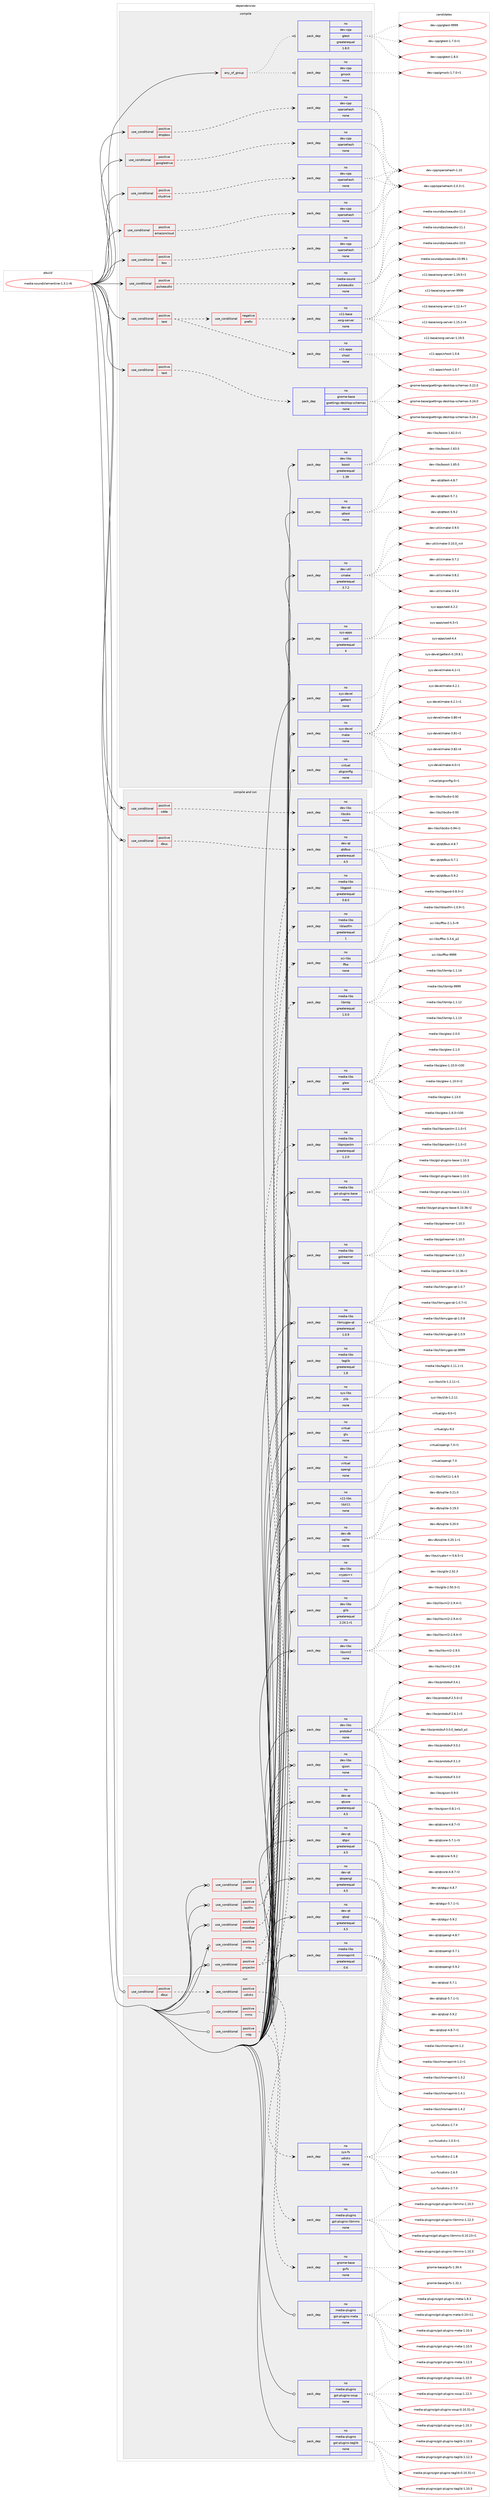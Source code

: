 digraph prolog {

# *************
# Graph options
# *************

newrank=true;
concentrate=true;
compound=true;
graph [rankdir=LR,fontname=Helvetica,fontsize=10,ranksep=1.5];#, ranksep=2.5, nodesep=0.2];
edge  [arrowhead=vee];
node  [fontname=Helvetica,fontsize=10];

# **********
# The ebuild
# **********

subgraph cluster_leftcol {
color=gray;
rank=same;
label=<<i>ebuild</i>>;
id [label="media-sound/clementine-1.3.1-r6", color=red, width=4, href="../media-sound/clementine-1.3.1-r6.svg"];
}

# ****************
# The dependencies
# ****************

subgraph cluster_midcol {
color=gray;
label=<<i>dependencies</i>>;
subgraph cluster_compile {
fillcolor="#eeeeee";
style=filled;
label=<<i>compile</i>>;
subgraph any5935 {
dependency379644 [label=<<TABLE BORDER="0" CELLBORDER="1" CELLSPACING="0" CELLPADDING="4"><TR><TD CELLPADDING="10">any_of_group</TD></TR></TABLE>>, shape=none, color=red];subgraph pack280492 {
dependency379645 [label=<<TABLE BORDER="0" CELLBORDER="1" CELLSPACING="0" CELLPADDING="4" WIDTH="220"><TR><TD ROWSPAN="6" CELLPADDING="30">pack_dep</TD></TR><TR><TD WIDTH="110">no</TD></TR><TR><TD>dev-cpp</TD></TR><TR><TD>gtest</TD></TR><TR><TD>greaterequal</TD></TR><TR><TD>1.8.0</TD></TR></TABLE>>, shape=none, color=blue];
}
dependency379644:e -> dependency379645:w [weight=20,style="dotted",arrowhead="oinv"];
subgraph pack280493 {
dependency379646 [label=<<TABLE BORDER="0" CELLBORDER="1" CELLSPACING="0" CELLPADDING="4" WIDTH="220"><TR><TD ROWSPAN="6" CELLPADDING="30">pack_dep</TD></TR><TR><TD WIDTH="110">no</TD></TR><TR><TD>dev-cpp</TD></TR><TR><TD>gmock</TD></TR><TR><TD>none</TD></TR><TR><TD></TD></TR></TABLE>>, shape=none, color=blue];
}
dependency379644:e -> dependency379646:w [weight=20,style="dotted",arrowhead="oinv"];
}
id:e -> dependency379644:w [weight=20,style="solid",arrowhead="vee"];
subgraph cond93056 {
dependency379647 [label=<<TABLE BORDER="0" CELLBORDER="1" CELLSPACING="0" CELLPADDING="4"><TR><TD ROWSPAN="3" CELLPADDING="10">use_conditional</TD></TR><TR><TD>positive</TD></TR><TR><TD>amazoncloud</TD></TR></TABLE>>, shape=none, color=red];
subgraph pack280494 {
dependency379648 [label=<<TABLE BORDER="0" CELLBORDER="1" CELLSPACING="0" CELLPADDING="4" WIDTH="220"><TR><TD ROWSPAN="6" CELLPADDING="30">pack_dep</TD></TR><TR><TD WIDTH="110">no</TD></TR><TR><TD>dev-cpp</TD></TR><TR><TD>sparsehash</TD></TR><TR><TD>none</TD></TR><TR><TD></TD></TR></TABLE>>, shape=none, color=blue];
}
dependency379647:e -> dependency379648:w [weight=20,style="dashed",arrowhead="vee"];
}
id:e -> dependency379647:w [weight=20,style="solid",arrowhead="vee"];
subgraph cond93057 {
dependency379649 [label=<<TABLE BORDER="0" CELLBORDER="1" CELLSPACING="0" CELLPADDING="4"><TR><TD ROWSPAN="3" CELLPADDING="10">use_conditional</TD></TR><TR><TD>positive</TD></TR><TR><TD>box</TD></TR></TABLE>>, shape=none, color=red];
subgraph pack280495 {
dependency379650 [label=<<TABLE BORDER="0" CELLBORDER="1" CELLSPACING="0" CELLPADDING="4" WIDTH="220"><TR><TD ROWSPAN="6" CELLPADDING="30">pack_dep</TD></TR><TR><TD WIDTH="110">no</TD></TR><TR><TD>dev-cpp</TD></TR><TR><TD>sparsehash</TD></TR><TR><TD>none</TD></TR><TR><TD></TD></TR></TABLE>>, shape=none, color=blue];
}
dependency379649:e -> dependency379650:w [weight=20,style="dashed",arrowhead="vee"];
}
id:e -> dependency379649:w [weight=20,style="solid",arrowhead="vee"];
subgraph cond93058 {
dependency379651 [label=<<TABLE BORDER="0" CELLBORDER="1" CELLSPACING="0" CELLPADDING="4"><TR><TD ROWSPAN="3" CELLPADDING="10">use_conditional</TD></TR><TR><TD>positive</TD></TR><TR><TD>dropbox</TD></TR></TABLE>>, shape=none, color=red];
subgraph pack280496 {
dependency379652 [label=<<TABLE BORDER="0" CELLBORDER="1" CELLSPACING="0" CELLPADDING="4" WIDTH="220"><TR><TD ROWSPAN="6" CELLPADDING="30">pack_dep</TD></TR><TR><TD WIDTH="110">no</TD></TR><TR><TD>dev-cpp</TD></TR><TR><TD>sparsehash</TD></TR><TR><TD>none</TD></TR><TR><TD></TD></TR></TABLE>>, shape=none, color=blue];
}
dependency379651:e -> dependency379652:w [weight=20,style="dashed",arrowhead="vee"];
}
id:e -> dependency379651:w [weight=20,style="solid",arrowhead="vee"];
subgraph cond93059 {
dependency379653 [label=<<TABLE BORDER="0" CELLBORDER="1" CELLSPACING="0" CELLPADDING="4"><TR><TD ROWSPAN="3" CELLPADDING="10">use_conditional</TD></TR><TR><TD>positive</TD></TR><TR><TD>googledrive</TD></TR></TABLE>>, shape=none, color=red];
subgraph pack280497 {
dependency379654 [label=<<TABLE BORDER="0" CELLBORDER="1" CELLSPACING="0" CELLPADDING="4" WIDTH="220"><TR><TD ROWSPAN="6" CELLPADDING="30">pack_dep</TD></TR><TR><TD WIDTH="110">no</TD></TR><TR><TD>dev-cpp</TD></TR><TR><TD>sparsehash</TD></TR><TR><TD>none</TD></TR><TR><TD></TD></TR></TABLE>>, shape=none, color=blue];
}
dependency379653:e -> dependency379654:w [weight=20,style="dashed",arrowhead="vee"];
}
id:e -> dependency379653:w [weight=20,style="solid",arrowhead="vee"];
subgraph cond93060 {
dependency379655 [label=<<TABLE BORDER="0" CELLBORDER="1" CELLSPACING="0" CELLPADDING="4"><TR><TD ROWSPAN="3" CELLPADDING="10">use_conditional</TD></TR><TR><TD>positive</TD></TR><TR><TD>pulseaudio</TD></TR></TABLE>>, shape=none, color=red];
subgraph pack280498 {
dependency379656 [label=<<TABLE BORDER="0" CELLBORDER="1" CELLSPACING="0" CELLPADDING="4" WIDTH="220"><TR><TD ROWSPAN="6" CELLPADDING="30">pack_dep</TD></TR><TR><TD WIDTH="110">no</TD></TR><TR><TD>media-sound</TD></TR><TR><TD>pulseaudio</TD></TR><TR><TD>none</TD></TR><TR><TD></TD></TR></TABLE>>, shape=none, color=blue];
}
dependency379655:e -> dependency379656:w [weight=20,style="dashed",arrowhead="vee"];
}
id:e -> dependency379655:w [weight=20,style="solid",arrowhead="vee"];
subgraph cond93061 {
dependency379657 [label=<<TABLE BORDER="0" CELLBORDER="1" CELLSPACING="0" CELLPADDING="4"><TR><TD ROWSPAN="3" CELLPADDING="10">use_conditional</TD></TR><TR><TD>positive</TD></TR><TR><TD>skydrive</TD></TR></TABLE>>, shape=none, color=red];
subgraph pack280499 {
dependency379658 [label=<<TABLE BORDER="0" CELLBORDER="1" CELLSPACING="0" CELLPADDING="4" WIDTH="220"><TR><TD ROWSPAN="6" CELLPADDING="30">pack_dep</TD></TR><TR><TD WIDTH="110">no</TD></TR><TR><TD>dev-cpp</TD></TR><TR><TD>sparsehash</TD></TR><TR><TD>none</TD></TR><TR><TD></TD></TR></TABLE>>, shape=none, color=blue];
}
dependency379657:e -> dependency379658:w [weight=20,style="dashed",arrowhead="vee"];
}
id:e -> dependency379657:w [weight=20,style="solid",arrowhead="vee"];
subgraph cond93062 {
dependency379659 [label=<<TABLE BORDER="0" CELLBORDER="1" CELLSPACING="0" CELLPADDING="4"><TR><TD ROWSPAN="3" CELLPADDING="10">use_conditional</TD></TR><TR><TD>positive</TD></TR><TR><TD>test</TD></TR></TABLE>>, shape=none, color=red];
subgraph cond93063 {
dependency379660 [label=<<TABLE BORDER="0" CELLBORDER="1" CELLSPACING="0" CELLPADDING="4"><TR><TD ROWSPAN="3" CELLPADDING="10">use_conditional</TD></TR><TR><TD>negative</TD></TR><TR><TD>prefix</TD></TR></TABLE>>, shape=none, color=red];
subgraph pack280500 {
dependency379661 [label=<<TABLE BORDER="0" CELLBORDER="1" CELLSPACING="0" CELLPADDING="4" WIDTH="220"><TR><TD ROWSPAN="6" CELLPADDING="30">pack_dep</TD></TR><TR><TD WIDTH="110">no</TD></TR><TR><TD>x11-base</TD></TR><TR><TD>xorg-server</TD></TR><TR><TD>none</TD></TR><TR><TD></TD></TR></TABLE>>, shape=none, color=blue];
}
dependency379660:e -> dependency379661:w [weight=20,style="dashed",arrowhead="vee"];
}
dependency379659:e -> dependency379660:w [weight=20,style="dashed",arrowhead="vee"];
subgraph pack280501 {
dependency379662 [label=<<TABLE BORDER="0" CELLBORDER="1" CELLSPACING="0" CELLPADDING="4" WIDTH="220"><TR><TD ROWSPAN="6" CELLPADDING="30">pack_dep</TD></TR><TR><TD WIDTH="110">no</TD></TR><TR><TD>x11-apps</TD></TR><TR><TD>xhost</TD></TR><TR><TD>none</TD></TR><TR><TD></TD></TR></TABLE>>, shape=none, color=blue];
}
dependency379659:e -> dependency379662:w [weight=20,style="dashed",arrowhead="vee"];
}
id:e -> dependency379659:w [weight=20,style="solid",arrowhead="vee"];
subgraph cond93064 {
dependency379663 [label=<<TABLE BORDER="0" CELLBORDER="1" CELLSPACING="0" CELLPADDING="4"><TR><TD ROWSPAN="3" CELLPADDING="10">use_conditional</TD></TR><TR><TD>positive</TD></TR><TR><TD>test</TD></TR></TABLE>>, shape=none, color=red];
subgraph pack280502 {
dependency379664 [label=<<TABLE BORDER="0" CELLBORDER="1" CELLSPACING="0" CELLPADDING="4" WIDTH="220"><TR><TD ROWSPAN="6" CELLPADDING="30">pack_dep</TD></TR><TR><TD WIDTH="110">no</TD></TR><TR><TD>gnome-base</TD></TR><TR><TD>gsettings-desktop-schemas</TD></TR><TR><TD>none</TD></TR><TR><TD></TD></TR></TABLE>>, shape=none, color=blue];
}
dependency379663:e -> dependency379664:w [weight=20,style="dashed",arrowhead="vee"];
}
id:e -> dependency379663:w [weight=20,style="solid",arrowhead="vee"];
subgraph pack280503 {
dependency379665 [label=<<TABLE BORDER="0" CELLBORDER="1" CELLSPACING="0" CELLPADDING="4" WIDTH="220"><TR><TD ROWSPAN="6" CELLPADDING="30">pack_dep</TD></TR><TR><TD WIDTH="110">no</TD></TR><TR><TD>dev-libs</TD></TR><TR><TD>boost</TD></TR><TR><TD>greaterequal</TD></TR><TR><TD>1.39</TD></TR></TABLE>>, shape=none, color=blue];
}
id:e -> dependency379665:w [weight=20,style="solid",arrowhead="vee"];
subgraph pack280504 {
dependency379666 [label=<<TABLE BORDER="0" CELLBORDER="1" CELLSPACING="0" CELLPADDING="4" WIDTH="220"><TR><TD ROWSPAN="6" CELLPADDING="30">pack_dep</TD></TR><TR><TD WIDTH="110">no</TD></TR><TR><TD>dev-qt</TD></TR><TR><TD>qttest</TD></TR><TR><TD>none</TD></TR><TR><TD></TD></TR></TABLE>>, shape=none, color=blue];
}
id:e -> dependency379666:w [weight=20,style="solid",arrowhead="vee"];
subgraph pack280505 {
dependency379667 [label=<<TABLE BORDER="0" CELLBORDER="1" CELLSPACING="0" CELLPADDING="4" WIDTH="220"><TR><TD ROWSPAN="6" CELLPADDING="30">pack_dep</TD></TR><TR><TD WIDTH="110">no</TD></TR><TR><TD>dev-util</TD></TR><TR><TD>cmake</TD></TR><TR><TD>greaterequal</TD></TR><TR><TD>3.7.2</TD></TR></TABLE>>, shape=none, color=blue];
}
id:e -> dependency379667:w [weight=20,style="solid",arrowhead="vee"];
subgraph pack280506 {
dependency379668 [label=<<TABLE BORDER="0" CELLBORDER="1" CELLSPACING="0" CELLPADDING="4" WIDTH="220"><TR><TD ROWSPAN="6" CELLPADDING="30">pack_dep</TD></TR><TR><TD WIDTH="110">no</TD></TR><TR><TD>sys-apps</TD></TR><TR><TD>sed</TD></TR><TR><TD>greaterequal</TD></TR><TR><TD>4</TD></TR></TABLE>>, shape=none, color=blue];
}
id:e -> dependency379668:w [weight=20,style="solid",arrowhead="vee"];
subgraph pack280507 {
dependency379669 [label=<<TABLE BORDER="0" CELLBORDER="1" CELLSPACING="0" CELLPADDING="4" WIDTH="220"><TR><TD ROWSPAN="6" CELLPADDING="30">pack_dep</TD></TR><TR><TD WIDTH="110">no</TD></TR><TR><TD>sys-devel</TD></TR><TR><TD>gettext</TD></TR><TR><TD>none</TD></TR><TR><TD></TD></TR></TABLE>>, shape=none, color=blue];
}
id:e -> dependency379669:w [weight=20,style="solid",arrowhead="vee"];
subgraph pack280508 {
dependency379670 [label=<<TABLE BORDER="0" CELLBORDER="1" CELLSPACING="0" CELLPADDING="4" WIDTH="220"><TR><TD ROWSPAN="6" CELLPADDING="30">pack_dep</TD></TR><TR><TD WIDTH="110">no</TD></TR><TR><TD>sys-devel</TD></TR><TR><TD>make</TD></TR><TR><TD>none</TD></TR><TR><TD></TD></TR></TABLE>>, shape=none, color=blue];
}
id:e -> dependency379670:w [weight=20,style="solid",arrowhead="vee"];
subgraph pack280509 {
dependency379671 [label=<<TABLE BORDER="0" CELLBORDER="1" CELLSPACING="0" CELLPADDING="4" WIDTH="220"><TR><TD ROWSPAN="6" CELLPADDING="30">pack_dep</TD></TR><TR><TD WIDTH="110">no</TD></TR><TR><TD>virtual</TD></TR><TR><TD>pkgconfig</TD></TR><TR><TD>none</TD></TR><TR><TD></TD></TR></TABLE>>, shape=none, color=blue];
}
id:e -> dependency379671:w [weight=20,style="solid",arrowhead="vee"];
}
subgraph cluster_compileandrun {
fillcolor="#eeeeee";
style=filled;
label=<<i>compile and run</i>>;
subgraph cond93065 {
dependency379672 [label=<<TABLE BORDER="0" CELLBORDER="1" CELLSPACING="0" CELLPADDING="4"><TR><TD ROWSPAN="3" CELLPADDING="10">use_conditional</TD></TR><TR><TD>positive</TD></TR><TR><TD>cdda</TD></TR></TABLE>>, shape=none, color=red];
subgraph pack280510 {
dependency379673 [label=<<TABLE BORDER="0" CELLBORDER="1" CELLSPACING="0" CELLPADDING="4" WIDTH="220"><TR><TD ROWSPAN="6" CELLPADDING="30">pack_dep</TD></TR><TR><TD WIDTH="110">no</TD></TR><TR><TD>dev-libs</TD></TR><TR><TD>libcdio</TD></TR><TR><TD>none</TD></TR><TR><TD></TD></TR></TABLE>>, shape=none, color=blue];
}
dependency379672:e -> dependency379673:w [weight=20,style="dashed",arrowhead="vee"];
}
id:e -> dependency379672:w [weight=20,style="solid",arrowhead="odotvee"];
subgraph cond93066 {
dependency379674 [label=<<TABLE BORDER="0" CELLBORDER="1" CELLSPACING="0" CELLPADDING="4"><TR><TD ROWSPAN="3" CELLPADDING="10">use_conditional</TD></TR><TR><TD>positive</TD></TR><TR><TD>dbus</TD></TR></TABLE>>, shape=none, color=red];
subgraph pack280511 {
dependency379675 [label=<<TABLE BORDER="0" CELLBORDER="1" CELLSPACING="0" CELLPADDING="4" WIDTH="220"><TR><TD ROWSPAN="6" CELLPADDING="30">pack_dep</TD></TR><TR><TD WIDTH="110">no</TD></TR><TR><TD>dev-qt</TD></TR><TR><TD>qtdbus</TD></TR><TR><TD>greaterequal</TD></TR><TR><TD>4.5</TD></TR></TABLE>>, shape=none, color=blue];
}
dependency379674:e -> dependency379675:w [weight=20,style="dashed",arrowhead="vee"];
}
id:e -> dependency379674:w [weight=20,style="solid",arrowhead="odotvee"];
subgraph cond93067 {
dependency379676 [label=<<TABLE BORDER="0" CELLBORDER="1" CELLSPACING="0" CELLPADDING="4"><TR><TD ROWSPAN="3" CELLPADDING="10">use_conditional</TD></TR><TR><TD>positive</TD></TR><TR><TD>ipod</TD></TR></TABLE>>, shape=none, color=red];
subgraph pack280512 {
dependency379677 [label=<<TABLE BORDER="0" CELLBORDER="1" CELLSPACING="0" CELLPADDING="4" WIDTH="220"><TR><TD ROWSPAN="6" CELLPADDING="30">pack_dep</TD></TR><TR><TD WIDTH="110">no</TD></TR><TR><TD>media-libs</TD></TR><TR><TD>libgpod</TD></TR><TR><TD>greaterequal</TD></TR><TR><TD>0.8.0</TD></TR></TABLE>>, shape=none, color=blue];
}
dependency379676:e -> dependency379677:w [weight=20,style="dashed",arrowhead="vee"];
}
id:e -> dependency379676:w [weight=20,style="solid",arrowhead="odotvee"];
subgraph cond93068 {
dependency379678 [label=<<TABLE BORDER="0" CELLBORDER="1" CELLSPACING="0" CELLPADDING="4"><TR><TD ROWSPAN="3" CELLPADDING="10">use_conditional</TD></TR><TR><TD>positive</TD></TR><TR><TD>lastfm</TD></TR></TABLE>>, shape=none, color=red];
subgraph pack280513 {
dependency379679 [label=<<TABLE BORDER="0" CELLBORDER="1" CELLSPACING="0" CELLPADDING="4" WIDTH="220"><TR><TD ROWSPAN="6" CELLPADDING="30">pack_dep</TD></TR><TR><TD WIDTH="110">no</TD></TR><TR><TD>media-libs</TD></TR><TR><TD>liblastfm</TD></TR><TR><TD>greaterequal</TD></TR><TR><TD>1</TD></TR></TABLE>>, shape=none, color=blue];
}
dependency379678:e -> dependency379679:w [weight=20,style="dashed",arrowhead="vee"];
}
id:e -> dependency379678:w [weight=20,style="solid",arrowhead="odotvee"];
subgraph cond93069 {
dependency379680 [label=<<TABLE BORDER="0" CELLBORDER="1" CELLSPACING="0" CELLPADDING="4"><TR><TD ROWSPAN="3" CELLPADDING="10">use_conditional</TD></TR><TR><TD>positive</TD></TR><TR><TD>moodbar</TD></TR></TABLE>>, shape=none, color=red];
subgraph pack280514 {
dependency379681 [label=<<TABLE BORDER="0" CELLBORDER="1" CELLSPACING="0" CELLPADDING="4" WIDTH="220"><TR><TD ROWSPAN="6" CELLPADDING="30">pack_dep</TD></TR><TR><TD WIDTH="110">no</TD></TR><TR><TD>sci-libs</TD></TR><TR><TD>fftw</TD></TR><TR><TD>none</TD></TR><TR><TD></TD></TR></TABLE>>, shape=none, color=blue];
}
dependency379680:e -> dependency379681:w [weight=20,style="dashed",arrowhead="vee"];
}
id:e -> dependency379680:w [weight=20,style="solid",arrowhead="odotvee"];
subgraph cond93070 {
dependency379682 [label=<<TABLE BORDER="0" CELLBORDER="1" CELLSPACING="0" CELLPADDING="4"><TR><TD ROWSPAN="3" CELLPADDING="10">use_conditional</TD></TR><TR><TD>positive</TD></TR><TR><TD>mtp</TD></TR></TABLE>>, shape=none, color=red];
subgraph pack280515 {
dependency379683 [label=<<TABLE BORDER="0" CELLBORDER="1" CELLSPACING="0" CELLPADDING="4" WIDTH="220"><TR><TD ROWSPAN="6" CELLPADDING="30">pack_dep</TD></TR><TR><TD WIDTH="110">no</TD></TR><TR><TD>media-libs</TD></TR><TR><TD>libmtp</TD></TR><TR><TD>greaterequal</TD></TR><TR><TD>1.0.0</TD></TR></TABLE>>, shape=none, color=blue];
}
dependency379682:e -> dependency379683:w [weight=20,style="dashed",arrowhead="vee"];
}
id:e -> dependency379682:w [weight=20,style="solid",arrowhead="odotvee"];
subgraph cond93071 {
dependency379684 [label=<<TABLE BORDER="0" CELLBORDER="1" CELLSPACING="0" CELLPADDING="4"><TR><TD ROWSPAN="3" CELLPADDING="10">use_conditional</TD></TR><TR><TD>positive</TD></TR><TR><TD>projectm</TD></TR></TABLE>>, shape=none, color=red];
subgraph pack280516 {
dependency379685 [label=<<TABLE BORDER="0" CELLBORDER="1" CELLSPACING="0" CELLPADDING="4" WIDTH="220"><TR><TD ROWSPAN="6" CELLPADDING="30">pack_dep</TD></TR><TR><TD WIDTH="110">no</TD></TR><TR><TD>media-libs</TD></TR><TR><TD>glew</TD></TR><TR><TD>none</TD></TR><TR><TD></TD></TR></TABLE>>, shape=none, color=blue];
}
dependency379684:e -> dependency379685:w [weight=20,style="dashed",arrowhead="vee"];
subgraph pack280517 {
dependency379686 [label=<<TABLE BORDER="0" CELLBORDER="1" CELLSPACING="0" CELLPADDING="4" WIDTH="220"><TR><TD ROWSPAN="6" CELLPADDING="30">pack_dep</TD></TR><TR><TD WIDTH="110">no</TD></TR><TR><TD>media-libs</TD></TR><TR><TD>libprojectm</TD></TR><TR><TD>greaterequal</TD></TR><TR><TD>1.2.0</TD></TR></TABLE>>, shape=none, color=blue];
}
dependency379684:e -> dependency379686:w [weight=20,style="dashed",arrowhead="vee"];
}
id:e -> dependency379684:w [weight=20,style="solid",arrowhead="odotvee"];
subgraph pack280518 {
dependency379687 [label=<<TABLE BORDER="0" CELLBORDER="1" CELLSPACING="0" CELLPADDING="4" WIDTH="220"><TR><TD ROWSPAN="6" CELLPADDING="30">pack_dep</TD></TR><TR><TD WIDTH="110">no</TD></TR><TR><TD>dev-db</TD></TR><TR><TD>sqlite</TD></TR><TR><TD>none</TD></TR><TR><TD></TD></TR></TABLE>>, shape=none, color=blue];
}
id:e -> dependency379687:w [weight=20,style="solid",arrowhead="odotvee"];
subgraph pack280519 {
dependency379688 [label=<<TABLE BORDER="0" CELLBORDER="1" CELLSPACING="0" CELLPADDING="4" WIDTH="220"><TR><TD ROWSPAN="6" CELLPADDING="30">pack_dep</TD></TR><TR><TD WIDTH="110">no</TD></TR><TR><TD>dev-libs</TD></TR><TR><TD>crypto++</TD></TR><TR><TD>none</TD></TR><TR><TD></TD></TR></TABLE>>, shape=none, color=blue];
}
id:e -> dependency379688:w [weight=20,style="solid",arrowhead="odotvee"];
subgraph pack280520 {
dependency379689 [label=<<TABLE BORDER="0" CELLBORDER="1" CELLSPACING="0" CELLPADDING="4" WIDTH="220"><TR><TD ROWSPAN="6" CELLPADDING="30">pack_dep</TD></TR><TR><TD WIDTH="110">no</TD></TR><TR><TD>dev-libs</TD></TR><TR><TD>glib</TD></TR><TR><TD>greaterequal</TD></TR><TR><TD>2.24.1-r1</TD></TR></TABLE>>, shape=none, color=blue];
}
id:e -> dependency379689:w [weight=20,style="solid",arrowhead="odotvee"];
subgraph pack280521 {
dependency379690 [label=<<TABLE BORDER="0" CELLBORDER="1" CELLSPACING="0" CELLPADDING="4" WIDTH="220"><TR><TD ROWSPAN="6" CELLPADDING="30">pack_dep</TD></TR><TR><TD WIDTH="110">no</TD></TR><TR><TD>dev-libs</TD></TR><TR><TD>libxml2</TD></TR><TR><TD>none</TD></TR><TR><TD></TD></TR></TABLE>>, shape=none, color=blue];
}
id:e -> dependency379690:w [weight=20,style="solid",arrowhead="odotvee"];
subgraph pack280522 {
dependency379691 [label=<<TABLE BORDER="0" CELLBORDER="1" CELLSPACING="0" CELLPADDING="4" WIDTH="220"><TR><TD ROWSPAN="6" CELLPADDING="30">pack_dep</TD></TR><TR><TD WIDTH="110">no</TD></TR><TR><TD>dev-libs</TD></TR><TR><TD>protobuf</TD></TR><TR><TD>none</TD></TR><TR><TD></TD></TR></TABLE>>, shape=none, color=blue];
}
id:e -> dependency379691:w [weight=20,style="solid",arrowhead="odotvee"];
subgraph pack280523 {
dependency379692 [label=<<TABLE BORDER="0" CELLBORDER="1" CELLSPACING="0" CELLPADDING="4" WIDTH="220"><TR><TD ROWSPAN="6" CELLPADDING="30">pack_dep</TD></TR><TR><TD WIDTH="110">no</TD></TR><TR><TD>dev-libs</TD></TR><TR><TD>qjson</TD></TR><TR><TD>none</TD></TR><TR><TD></TD></TR></TABLE>>, shape=none, color=blue];
}
id:e -> dependency379692:w [weight=20,style="solid",arrowhead="odotvee"];
subgraph pack280524 {
dependency379693 [label=<<TABLE BORDER="0" CELLBORDER="1" CELLSPACING="0" CELLPADDING="4" WIDTH="220"><TR><TD ROWSPAN="6" CELLPADDING="30">pack_dep</TD></TR><TR><TD WIDTH="110">no</TD></TR><TR><TD>dev-qt</TD></TR><TR><TD>qtcore</TD></TR><TR><TD>greaterequal</TD></TR><TR><TD>4.5</TD></TR></TABLE>>, shape=none, color=blue];
}
id:e -> dependency379693:w [weight=20,style="solid",arrowhead="odotvee"];
subgraph pack280525 {
dependency379694 [label=<<TABLE BORDER="0" CELLBORDER="1" CELLSPACING="0" CELLPADDING="4" WIDTH="220"><TR><TD ROWSPAN="6" CELLPADDING="30">pack_dep</TD></TR><TR><TD WIDTH="110">no</TD></TR><TR><TD>dev-qt</TD></TR><TR><TD>qtgui</TD></TR><TR><TD>greaterequal</TD></TR><TR><TD>4.5</TD></TR></TABLE>>, shape=none, color=blue];
}
id:e -> dependency379694:w [weight=20,style="solid",arrowhead="odotvee"];
subgraph pack280526 {
dependency379695 [label=<<TABLE BORDER="0" CELLBORDER="1" CELLSPACING="0" CELLPADDING="4" WIDTH="220"><TR><TD ROWSPAN="6" CELLPADDING="30">pack_dep</TD></TR><TR><TD WIDTH="110">no</TD></TR><TR><TD>dev-qt</TD></TR><TR><TD>qtopengl</TD></TR><TR><TD>greaterequal</TD></TR><TR><TD>4.5</TD></TR></TABLE>>, shape=none, color=blue];
}
id:e -> dependency379695:w [weight=20,style="solid",arrowhead="odotvee"];
subgraph pack280527 {
dependency379696 [label=<<TABLE BORDER="0" CELLBORDER="1" CELLSPACING="0" CELLPADDING="4" WIDTH="220"><TR><TD ROWSPAN="6" CELLPADDING="30">pack_dep</TD></TR><TR><TD WIDTH="110">no</TD></TR><TR><TD>dev-qt</TD></TR><TR><TD>qtsql</TD></TR><TR><TD>greaterequal</TD></TR><TR><TD>4.5</TD></TR></TABLE>>, shape=none, color=blue];
}
id:e -> dependency379696:w [weight=20,style="solid",arrowhead="odotvee"];
subgraph pack280528 {
dependency379697 [label=<<TABLE BORDER="0" CELLBORDER="1" CELLSPACING="0" CELLPADDING="4" WIDTH="220"><TR><TD ROWSPAN="6" CELLPADDING="30">pack_dep</TD></TR><TR><TD WIDTH="110">no</TD></TR><TR><TD>media-libs</TD></TR><TR><TD>chromaprint</TD></TR><TR><TD>greaterequal</TD></TR><TR><TD>0.6</TD></TR></TABLE>>, shape=none, color=blue];
}
id:e -> dependency379697:w [weight=20,style="solid",arrowhead="odotvee"];
subgraph pack280529 {
dependency379698 [label=<<TABLE BORDER="0" CELLBORDER="1" CELLSPACING="0" CELLPADDING="4" WIDTH="220"><TR><TD ROWSPAN="6" CELLPADDING="30">pack_dep</TD></TR><TR><TD WIDTH="110">no</TD></TR><TR><TD>media-libs</TD></TR><TR><TD>gst-plugins-base</TD></TR><TR><TD>none</TD></TR><TR><TD></TD></TR></TABLE>>, shape=none, color=blue];
}
id:e -> dependency379698:w [weight=20,style="solid",arrowhead="odotvee"];
subgraph pack280530 {
dependency379699 [label=<<TABLE BORDER="0" CELLBORDER="1" CELLSPACING="0" CELLPADDING="4" WIDTH="220"><TR><TD ROWSPAN="6" CELLPADDING="30">pack_dep</TD></TR><TR><TD WIDTH="110">no</TD></TR><TR><TD>media-libs</TD></TR><TR><TD>gstreamer</TD></TR><TR><TD>none</TD></TR><TR><TD></TD></TR></TABLE>>, shape=none, color=blue];
}
id:e -> dependency379699:w [weight=20,style="solid",arrowhead="odotvee"];
subgraph pack280531 {
dependency379700 [label=<<TABLE BORDER="0" CELLBORDER="1" CELLSPACING="0" CELLPADDING="4" WIDTH="220"><TR><TD ROWSPAN="6" CELLPADDING="30">pack_dep</TD></TR><TR><TD WIDTH="110">no</TD></TR><TR><TD>media-libs</TD></TR><TR><TD>libmygpo-qt</TD></TR><TR><TD>greaterequal</TD></TR><TR><TD>1.0.9</TD></TR></TABLE>>, shape=none, color=blue];
}
id:e -> dependency379700:w [weight=20,style="solid",arrowhead="odotvee"];
subgraph pack280532 {
dependency379701 [label=<<TABLE BORDER="0" CELLBORDER="1" CELLSPACING="0" CELLPADDING="4" WIDTH="220"><TR><TD ROWSPAN="6" CELLPADDING="30">pack_dep</TD></TR><TR><TD WIDTH="110">no</TD></TR><TR><TD>media-libs</TD></TR><TR><TD>taglib</TD></TR><TR><TD>greaterequal</TD></TR><TR><TD>1.8</TD></TR></TABLE>>, shape=none, color=blue];
}
id:e -> dependency379701:w [weight=20,style="solid",arrowhead="odotvee"];
subgraph pack280533 {
dependency379702 [label=<<TABLE BORDER="0" CELLBORDER="1" CELLSPACING="0" CELLPADDING="4" WIDTH="220"><TR><TD ROWSPAN="6" CELLPADDING="30">pack_dep</TD></TR><TR><TD WIDTH="110">no</TD></TR><TR><TD>sys-libs</TD></TR><TR><TD>zlib</TD></TR><TR><TD>none</TD></TR><TR><TD></TD></TR></TABLE>>, shape=none, color=blue];
}
id:e -> dependency379702:w [weight=20,style="solid",arrowhead="odotvee"];
subgraph pack280534 {
dependency379703 [label=<<TABLE BORDER="0" CELLBORDER="1" CELLSPACING="0" CELLPADDING="4" WIDTH="220"><TR><TD ROWSPAN="6" CELLPADDING="30">pack_dep</TD></TR><TR><TD WIDTH="110">no</TD></TR><TR><TD>virtual</TD></TR><TR><TD>glu</TD></TR><TR><TD>none</TD></TR><TR><TD></TD></TR></TABLE>>, shape=none, color=blue];
}
id:e -> dependency379703:w [weight=20,style="solid",arrowhead="odotvee"];
subgraph pack280535 {
dependency379704 [label=<<TABLE BORDER="0" CELLBORDER="1" CELLSPACING="0" CELLPADDING="4" WIDTH="220"><TR><TD ROWSPAN="6" CELLPADDING="30">pack_dep</TD></TR><TR><TD WIDTH="110">no</TD></TR><TR><TD>virtual</TD></TR><TR><TD>opengl</TD></TR><TR><TD>none</TD></TR><TR><TD></TD></TR></TABLE>>, shape=none, color=blue];
}
id:e -> dependency379704:w [weight=20,style="solid",arrowhead="odotvee"];
subgraph pack280536 {
dependency379705 [label=<<TABLE BORDER="0" CELLBORDER="1" CELLSPACING="0" CELLPADDING="4" WIDTH="220"><TR><TD ROWSPAN="6" CELLPADDING="30">pack_dep</TD></TR><TR><TD WIDTH="110">no</TD></TR><TR><TD>x11-libs</TD></TR><TR><TD>libX11</TD></TR><TR><TD>none</TD></TR><TR><TD></TD></TR></TABLE>>, shape=none, color=blue];
}
id:e -> dependency379705:w [weight=20,style="solid",arrowhead="odotvee"];
}
subgraph cluster_run {
fillcolor="#eeeeee";
style=filled;
label=<<i>run</i>>;
subgraph cond93072 {
dependency379706 [label=<<TABLE BORDER="0" CELLBORDER="1" CELLSPACING="0" CELLPADDING="4"><TR><TD ROWSPAN="3" CELLPADDING="10">use_conditional</TD></TR><TR><TD>positive</TD></TR><TR><TD>dbus</TD></TR></TABLE>>, shape=none, color=red];
subgraph cond93073 {
dependency379707 [label=<<TABLE BORDER="0" CELLBORDER="1" CELLSPACING="0" CELLPADDING="4"><TR><TD ROWSPAN="3" CELLPADDING="10">use_conditional</TD></TR><TR><TD>positive</TD></TR><TR><TD>udisks</TD></TR></TABLE>>, shape=none, color=red];
subgraph pack280537 {
dependency379708 [label=<<TABLE BORDER="0" CELLBORDER="1" CELLSPACING="0" CELLPADDING="4" WIDTH="220"><TR><TD ROWSPAN="6" CELLPADDING="30">pack_dep</TD></TR><TR><TD WIDTH="110">no</TD></TR><TR><TD>sys-fs</TD></TR><TR><TD>udisks</TD></TR><TR><TD>none</TD></TR><TR><TD></TD></TR></TABLE>>, shape=none, color=blue];
}
dependency379707:e -> dependency379708:w [weight=20,style="dashed",arrowhead="vee"];
}
dependency379706:e -> dependency379707:w [weight=20,style="dashed",arrowhead="vee"];
}
id:e -> dependency379706:w [weight=20,style="solid",arrowhead="odot"];
subgraph cond93074 {
dependency379709 [label=<<TABLE BORDER="0" CELLBORDER="1" CELLSPACING="0" CELLPADDING="4"><TR><TD ROWSPAN="3" CELLPADDING="10">use_conditional</TD></TR><TR><TD>positive</TD></TR><TR><TD>mms</TD></TR></TABLE>>, shape=none, color=red];
subgraph pack280538 {
dependency379710 [label=<<TABLE BORDER="0" CELLBORDER="1" CELLSPACING="0" CELLPADDING="4" WIDTH="220"><TR><TD ROWSPAN="6" CELLPADDING="30">pack_dep</TD></TR><TR><TD WIDTH="110">no</TD></TR><TR><TD>media-plugins</TD></TR><TR><TD>gst-plugins-libmms</TD></TR><TR><TD>none</TD></TR><TR><TD></TD></TR></TABLE>>, shape=none, color=blue];
}
dependency379709:e -> dependency379710:w [weight=20,style="dashed",arrowhead="vee"];
}
id:e -> dependency379709:w [weight=20,style="solid",arrowhead="odot"];
subgraph cond93075 {
dependency379711 [label=<<TABLE BORDER="0" CELLBORDER="1" CELLSPACING="0" CELLPADDING="4"><TR><TD ROWSPAN="3" CELLPADDING="10">use_conditional</TD></TR><TR><TD>positive</TD></TR><TR><TD>mtp</TD></TR></TABLE>>, shape=none, color=red];
subgraph pack280539 {
dependency379712 [label=<<TABLE BORDER="0" CELLBORDER="1" CELLSPACING="0" CELLPADDING="4" WIDTH="220"><TR><TD ROWSPAN="6" CELLPADDING="30">pack_dep</TD></TR><TR><TD WIDTH="110">no</TD></TR><TR><TD>gnome-base</TD></TR><TR><TD>gvfs</TD></TR><TR><TD>none</TD></TR><TR><TD></TD></TR></TABLE>>, shape=none, color=blue];
}
dependency379711:e -> dependency379712:w [weight=20,style="dashed",arrowhead="vee"];
}
id:e -> dependency379711:w [weight=20,style="solid",arrowhead="odot"];
subgraph pack280540 {
dependency379713 [label=<<TABLE BORDER="0" CELLBORDER="1" CELLSPACING="0" CELLPADDING="4" WIDTH="220"><TR><TD ROWSPAN="6" CELLPADDING="30">pack_dep</TD></TR><TR><TD WIDTH="110">no</TD></TR><TR><TD>media-plugins</TD></TR><TR><TD>gst-plugins-meta</TD></TR><TR><TD>none</TD></TR><TR><TD></TD></TR></TABLE>>, shape=none, color=blue];
}
id:e -> dependency379713:w [weight=20,style="solid",arrowhead="odot"];
subgraph pack280541 {
dependency379714 [label=<<TABLE BORDER="0" CELLBORDER="1" CELLSPACING="0" CELLPADDING="4" WIDTH="220"><TR><TD ROWSPAN="6" CELLPADDING="30">pack_dep</TD></TR><TR><TD WIDTH="110">no</TD></TR><TR><TD>media-plugins</TD></TR><TR><TD>gst-plugins-soup</TD></TR><TR><TD>none</TD></TR><TR><TD></TD></TR></TABLE>>, shape=none, color=blue];
}
id:e -> dependency379714:w [weight=20,style="solid",arrowhead="odot"];
subgraph pack280542 {
dependency379715 [label=<<TABLE BORDER="0" CELLBORDER="1" CELLSPACING="0" CELLPADDING="4" WIDTH="220"><TR><TD ROWSPAN="6" CELLPADDING="30">pack_dep</TD></TR><TR><TD WIDTH="110">no</TD></TR><TR><TD>media-plugins</TD></TR><TR><TD>gst-plugins-taglib</TD></TR><TR><TD>none</TD></TR><TR><TD></TD></TR></TABLE>>, shape=none, color=blue];
}
id:e -> dependency379715:w [weight=20,style="solid",arrowhead="odot"];
}
}

# **************
# The candidates
# **************

subgraph cluster_choices {
rank=same;
color=gray;
label=<<i>candidates</i>>;

subgraph choice280492 {
color=black;
nodesep=1;
choice1001011184599112112471031161011151164549465546484511449 [label="dev-cpp/gtest-1.7.0-r1", color=red, width=4,href="../dev-cpp/gtest-1.7.0-r1.svg"];
choice100101118459911211247103116101115116454946564648 [label="dev-cpp/gtest-1.8.0", color=red, width=4,href="../dev-cpp/gtest-1.8.0.svg"];
choice1001011184599112112471031161011151164557575757 [label="dev-cpp/gtest-9999", color=red, width=4,href="../dev-cpp/gtest-9999.svg"];
dependency379645:e -> choice1001011184599112112471031161011151164549465546484511449:w [style=dotted,weight="100"];
dependency379645:e -> choice100101118459911211247103116101115116454946564648:w [style=dotted,weight="100"];
dependency379645:e -> choice1001011184599112112471031161011151164557575757:w [style=dotted,weight="100"];
}
subgraph choice280493 {
color=black;
nodesep=1;
choice100101118459911211247103109111991074549465546484511449 [label="dev-cpp/gmock-1.7.0-r1", color=red, width=4,href="../dev-cpp/gmock-1.7.0-r1.svg"];
dependency379646:e -> choice100101118459911211247103109111991074549465546484511449:w [style=dotted,weight="100"];
}
subgraph choice280494 {
color=black;
nodesep=1;
choice10010111845991121124711511297114115101104971151044549464948 [label="dev-cpp/sparsehash-1.10", color=red, width=4,href="../dev-cpp/sparsehash-1.10.svg"];
choice10010111845991121124711511297114115101104971151044550464846514511449 [label="dev-cpp/sparsehash-2.0.3-r1", color=red, width=4,href="../dev-cpp/sparsehash-2.0.3-r1.svg"];
dependency379648:e -> choice10010111845991121124711511297114115101104971151044549464948:w [style=dotted,weight="100"];
dependency379648:e -> choice10010111845991121124711511297114115101104971151044550464846514511449:w [style=dotted,weight="100"];
}
subgraph choice280495 {
color=black;
nodesep=1;
choice10010111845991121124711511297114115101104971151044549464948 [label="dev-cpp/sparsehash-1.10", color=red, width=4,href="../dev-cpp/sparsehash-1.10.svg"];
choice10010111845991121124711511297114115101104971151044550464846514511449 [label="dev-cpp/sparsehash-2.0.3-r1", color=red, width=4,href="../dev-cpp/sparsehash-2.0.3-r1.svg"];
dependency379650:e -> choice10010111845991121124711511297114115101104971151044549464948:w [style=dotted,weight="100"];
dependency379650:e -> choice10010111845991121124711511297114115101104971151044550464846514511449:w [style=dotted,weight="100"];
}
subgraph choice280496 {
color=black;
nodesep=1;
choice10010111845991121124711511297114115101104971151044549464948 [label="dev-cpp/sparsehash-1.10", color=red, width=4,href="../dev-cpp/sparsehash-1.10.svg"];
choice10010111845991121124711511297114115101104971151044550464846514511449 [label="dev-cpp/sparsehash-2.0.3-r1", color=red, width=4,href="../dev-cpp/sparsehash-2.0.3-r1.svg"];
dependency379652:e -> choice10010111845991121124711511297114115101104971151044549464948:w [style=dotted,weight="100"];
dependency379652:e -> choice10010111845991121124711511297114115101104971151044550464846514511449:w [style=dotted,weight="100"];
}
subgraph choice280497 {
color=black;
nodesep=1;
choice10010111845991121124711511297114115101104971151044549464948 [label="dev-cpp/sparsehash-1.10", color=red, width=4,href="../dev-cpp/sparsehash-1.10.svg"];
choice10010111845991121124711511297114115101104971151044550464846514511449 [label="dev-cpp/sparsehash-2.0.3-r1", color=red, width=4,href="../dev-cpp/sparsehash-2.0.3-r1.svg"];
dependency379654:e -> choice10010111845991121124711511297114115101104971151044549464948:w [style=dotted,weight="100"];
dependency379654:e -> choice10010111845991121124711511297114115101104971151044550464846514511449:w [style=dotted,weight="100"];
}
subgraph choice280498 {
color=black;
nodesep=1;
choice109101100105974511511111711010047112117108115101971171001051114549484648 [label="media-sound/pulseaudio-10.0", color=red, width=4,href="../media-sound/pulseaudio-10.0.svg"];
choice109101100105974511511111711010047112117108115101971171001051114549484657574649 [label="media-sound/pulseaudio-10.99.1", color=red, width=4,href="../media-sound/pulseaudio-10.99.1.svg"];
choice109101100105974511511111711010047112117108115101971171001051114549494648 [label="media-sound/pulseaudio-11.0", color=red, width=4,href="../media-sound/pulseaudio-11.0.svg"];
choice109101100105974511511111711010047112117108115101971171001051114549494649 [label="media-sound/pulseaudio-11.1", color=red, width=4,href="../media-sound/pulseaudio-11.1.svg"];
dependency379656:e -> choice109101100105974511511111711010047112117108115101971171001051114549484648:w [style=dotted,weight="100"];
dependency379656:e -> choice109101100105974511511111711010047112117108115101971171001051114549484657574649:w [style=dotted,weight="100"];
dependency379656:e -> choice109101100105974511511111711010047112117108115101971171001051114549494648:w [style=dotted,weight="100"];
dependency379656:e -> choice109101100105974511511111711010047112117108115101971171001051114549494649:w [style=dotted,weight="100"];
}
subgraph choice280499 {
color=black;
nodesep=1;
choice10010111845991121124711511297114115101104971151044549464948 [label="dev-cpp/sparsehash-1.10", color=red, width=4,href="../dev-cpp/sparsehash-1.10.svg"];
choice10010111845991121124711511297114115101104971151044550464846514511449 [label="dev-cpp/sparsehash-2.0.3-r1", color=red, width=4,href="../dev-cpp/sparsehash-2.0.3-r1.svg"];
dependency379658:e -> choice10010111845991121124711511297114115101104971151044549464948:w [style=dotted,weight="100"];
dependency379658:e -> choice10010111845991121124711511297114115101104971151044550464846514511449:w [style=dotted,weight="100"];
}
subgraph choice280500 {
color=black;
nodesep=1;
choice12049494598971151014712011111410345115101114118101114454946495046524511455 [label="x11-base/xorg-server-1.12.4-r7", color=red, width=4,href="../x11-base/xorg-server-1.12.4-r7.svg"];
choice12049494598971151014712011111410345115101114118101114454946495346504511452 [label="x11-base/xorg-server-1.15.2-r4", color=red, width=4,href="../x11-base/xorg-server-1.15.2-r4.svg"];
choice1204949459897115101471201111141034511510111411810111445494649574653 [label="x11-base/xorg-server-1.19.5", color=red, width=4,href="../x11-base/xorg-server-1.19.5.svg"];
choice12049494598971151014712011111410345115101114118101114454946495746534511449 [label="x11-base/xorg-server-1.19.5-r1", color=red, width=4,href="../x11-base/xorg-server-1.19.5-r1.svg"];
choice120494945989711510147120111114103451151011141181011144557575757 [label="x11-base/xorg-server-9999", color=red, width=4,href="../x11-base/xorg-server-9999.svg"];
dependency379661:e -> choice12049494598971151014712011111410345115101114118101114454946495046524511455:w [style=dotted,weight="100"];
dependency379661:e -> choice12049494598971151014712011111410345115101114118101114454946495346504511452:w [style=dotted,weight="100"];
dependency379661:e -> choice1204949459897115101471201111141034511510111411810111445494649574653:w [style=dotted,weight="100"];
dependency379661:e -> choice12049494598971151014712011111410345115101114118101114454946495746534511449:w [style=dotted,weight="100"];
dependency379661:e -> choice120494945989711510147120111114103451151011141181011144557575757:w [style=dotted,weight="100"];
}
subgraph choice280501 {
color=black;
nodesep=1;
choice1204949459711211211547120104111115116454946484654 [label="x11-apps/xhost-1.0.6", color=red, width=4,href="../x11-apps/xhost-1.0.6.svg"];
choice1204949459711211211547120104111115116454946484655 [label="x11-apps/xhost-1.0.7", color=red, width=4,href="../x11-apps/xhost-1.0.7.svg"];
dependency379662:e -> choice1204949459711211211547120104111115116454946484654:w [style=dotted,weight="100"];
dependency379662:e -> choice1204949459711211211547120104111115116454946484655:w [style=dotted,weight="100"];
}
subgraph choice280502 {
color=black;
nodesep=1;
choice103110111109101459897115101471031151011161161051101031154510010111510711611111245115991041011099711545514650504648 [label="gnome-base/gsettings-desktop-schemas-3.22.0", color=red, width=4,href="../gnome-base/gsettings-desktop-schemas-3.22.0.svg"];
choice103110111109101459897115101471031151011161161051101031154510010111510711611111245115991041011099711545514650524648 [label="gnome-base/gsettings-desktop-schemas-3.24.0", color=red, width=4,href="../gnome-base/gsettings-desktop-schemas-3.24.0.svg"];
choice103110111109101459897115101471031151011161161051101031154510010111510711611111245115991041011099711545514650524649 [label="gnome-base/gsettings-desktop-schemas-3.24.1", color=red, width=4,href="../gnome-base/gsettings-desktop-schemas-3.24.1.svg"];
dependency379664:e -> choice103110111109101459897115101471031151011161161051101031154510010111510711611111245115991041011099711545514650504648:w [style=dotted,weight="100"];
dependency379664:e -> choice103110111109101459897115101471031151011161161051101031154510010111510711611111245115991041011099711545514650524648:w [style=dotted,weight="100"];
dependency379664:e -> choice103110111109101459897115101471031151011161161051101031154510010111510711611111245115991041011099711545514650524649:w [style=dotted,weight="100"];
}
subgraph choice280503 {
color=black;
nodesep=1;
choice10010111845108105981154798111111115116454946545046484511449 [label="dev-libs/boost-1.62.0-r1", color=red, width=4,href="../dev-libs/boost-1.62.0-r1.svg"];
choice1001011184510810598115479811111111511645494654514648 [label="dev-libs/boost-1.63.0", color=red, width=4,href="../dev-libs/boost-1.63.0.svg"];
choice1001011184510810598115479811111111511645494654534648 [label="dev-libs/boost-1.65.0", color=red, width=4,href="../dev-libs/boost-1.65.0.svg"];
dependency379665:e -> choice10010111845108105981154798111111115116454946545046484511449:w [style=dotted,weight="100"];
dependency379665:e -> choice1001011184510810598115479811111111511645494654514648:w [style=dotted,weight="100"];
dependency379665:e -> choice1001011184510810598115479811111111511645494654534648:w [style=dotted,weight="100"];
}
subgraph choice280504 {
color=black;
nodesep=1;
choice1001011184511311647113116116101115116455246564655 [label="dev-qt/qttest-4.8.7", color=red, width=4,href="../dev-qt/qttest-4.8.7.svg"];
choice1001011184511311647113116116101115116455346554649 [label="dev-qt/qttest-5.7.1", color=red, width=4,href="../dev-qt/qttest-5.7.1.svg"];
choice1001011184511311647113116116101115116455346574650 [label="dev-qt/qttest-5.9.2", color=red, width=4,href="../dev-qt/qttest-5.9.2.svg"];
dependency379666:e -> choice1001011184511311647113116116101115116455246564655:w [style=dotted,weight="100"];
dependency379666:e -> choice1001011184511311647113116116101115116455346554649:w [style=dotted,weight="100"];
dependency379666:e -> choice1001011184511311647113116116101115116455346574650:w [style=dotted,weight="100"];
}
subgraph choice280505 {
color=black;
nodesep=1;
choice1001011184511711610510847991099710710145514649484648951149952 [label="dev-util/cmake-3.10.0_rc4", color=red, width=4,href="../dev-util/cmake-3.10.0_rc4.svg"];
choice10010111845117116105108479910997107101455146554650 [label="dev-util/cmake-3.7.2", color=red, width=4,href="../dev-util/cmake-3.7.2.svg"];
choice10010111845117116105108479910997107101455146564650 [label="dev-util/cmake-3.8.2", color=red, width=4,href="../dev-util/cmake-3.8.2.svg"];
choice10010111845117116105108479910997107101455146574652 [label="dev-util/cmake-3.9.4", color=red, width=4,href="../dev-util/cmake-3.9.4.svg"];
choice10010111845117116105108479910997107101455146574653 [label="dev-util/cmake-3.9.5", color=red, width=4,href="../dev-util/cmake-3.9.5.svg"];
dependency379667:e -> choice1001011184511711610510847991099710710145514649484648951149952:w [style=dotted,weight="100"];
dependency379667:e -> choice10010111845117116105108479910997107101455146554650:w [style=dotted,weight="100"];
dependency379667:e -> choice10010111845117116105108479910997107101455146564650:w [style=dotted,weight="100"];
dependency379667:e -> choice10010111845117116105108479910997107101455146574652:w [style=dotted,weight="100"];
dependency379667:e -> choice10010111845117116105108479910997107101455146574653:w [style=dotted,weight="100"];
}
subgraph choice280506 {
color=black;
nodesep=1;
choice115121115459711211211547115101100455246504650 [label="sys-apps/sed-4.2.2", color=red, width=4,href="../sys-apps/sed-4.2.2.svg"];
choice115121115459711211211547115101100455246514511449 [label="sys-apps/sed-4.3-r1", color=red, width=4,href="../sys-apps/sed-4.3-r1.svg"];
choice11512111545971121121154711510110045524652 [label="sys-apps/sed-4.4", color=red, width=4,href="../sys-apps/sed-4.4.svg"];
dependency379668:e -> choice115121115459711211211547115101100455246504650:w [style=dotted,weight="100"];
dependency379668:e -> choice115121115459711211211547115101100455246514511449:w [style=dotted,weight="100"];
dependency379668:e -> choice11512111545971121121154711510110045524652:w [style=dotted,weight="100"];
}
subgraph choice280507 {
color=black;
nodesep=1;
choice1151211154510010111810110847103101116116101120116454846495746564649 [label="sys-devel/gettext-0.19.8.1", color=red, width=4,href="../sys-devel/gettext-0.19.8.1.svg"];
dependency379669:e -> choice1151211154510010111810110847103101116116101120116454846495746564649:w [style=dotted,weight="100"];
}
subgraph choice280508 {
color=black;
nodesep=1;
choice11512111545100101118101108471099710710145514656484511452 [label="sys-devel/make-3.80-r4", color=red, width=4,href="../sys-devel/make-3.80-r4.svg"];
choice11512111545100101118101108471099710710145514656494511450 [label="sys-devel/make-3.81-r2", color=red, width=4,href="../sys-devel/make-3.81-r2.svg"];
choice11512111545100101118101108471099710710145514656504511452 [label="sys-devel/make-3.82-r4", color=red, width=4,href="../sys-devel/make-3.82-r4.svg"];
choice115121115451001011181011084710997107101455246484511449 [label="sys-devel/make-4.0-r1", color=red, width=4,href="../sys-devel/make-4.0-r1.svg"];
choice115121115451001011181011084710997107101455246494511449 [label="sys-devel/make-4.1-r1", color=red, width=4,href="../sys-devel/make-4.1-r1.svg"];
choice115121115451001011181011084710997107101455246504649 [label="sys-devel/make-4.2.1", color=red, width=4,href="../sys-devel/make-4.2.1.svg"];
choice1151211154510010111810110847109971071014552465046494511449 [label="sys-devel/make-4.2.1-r1", color=red, width=4,href="../sys-devel/make-4.2.1-r1.svg"];
dependency379670:e -> choice11512111545100101118101108471099710710145514656484511452:w [style=dotted,weight="100"];
dependency379670:e -> choice11512111545100101118101108471099710710145514656494511450:w [style=dotted,weight="100"];
dependency379670:e -> choice11512111545100101118101108471099710710145514656504511452:w [style=dotted,weight="100"];
dependency379670:e -> choice115121115451001011181011084710997107101455246484511449:w [style=dotted,weight="100"];
dependency379670:e -> choice115121115451001011181011084710997107101455246494511449:w [style=dotted,weight="100"];
dependency379670:e -> choice115121115451001011181011084710997107101455246504649:w [style=dotted,weight="100"];
dependency379670:e -> choice1151211154510010111810110847109971071014552465046494511449:w [style=dotted,weight="100"];
}
subgraph choice280509 {
color=black;
nodesep=1;
choice11810511411611797108471121071039911111010210510345484511449 [label="virtual/pkgconfig-0-r1", color=red, width=4,href="../virtual/pkgconfig-0-r1.svg"];
dependency379671:e -> choice11810511411611797108471121071039911111010210510345484511449:w [style=dotted,weight="100"];
}
subgraph choice280510 {
color=black;
nodesep=1;
choice10010111845108105981154710810598991001051114548465750 [label="dev-libs/libcdio-0.92", color=red, width=4,href="../dev-libs/libcdio-0.92.svg"];
choice10010111845108105981154710810598991001051114548465751 [label="dev-libs/libcdio-0.93", color=red, width=4,href="../dev-libs/libcdio-0.93.svg"];
choice100101118451081059811547108105989910010511145484657524511449 [label="dev-libs/libcdio-0.94-r1", color=red, width=4,href="../dev-libs/libcdio-0.94-r1.svg"];
dependency379673:e -> choice10010111845108105981154710810598991001051114548465750:w [style=dotted,weight="100"];
dependency379673:e -> choice10010111845108105981154710810598991001051114548465751:w [style=dotted,weight="100"];
dependency379673:e -> choice100101118451081059811547108105989910010511145484657524511449:w [style=dotted,weight="100"];
}
subgraph choice280511 {
color=black;
nodesep=1;
choice100101118451131164711311610098117115455246564655 [label="dev-qt/qtdbus-4.8.7", color=red, width=4,href="../dev-qt/qtdbus-4.8.7.svg"];
choice100101118451131164711311610098117115455346554649 [label="dev-qt/qtdbus-5.7.1", color=red, width=4,href="../dev-qt/qtdbus-5.7.1.svg"];
choice100101118451131164711311610098117115455346574650 [label="dev-qt/qtdbus-5.9.2", color=red, width=4,href="../dev-qt/qtdbus-5.9.2.svg"];
dependency379675:e -> choice100101118451131164711311610098117115455246564655:w [style=dotted,weight="100"];
dependency379675:e -> choice100101118451131164711311610098117115455346554649:w [style=dotted,weight="100"];
dependency379675:e -> choice100101118451131164711311610098117115455346574650:w [style=dotted,weight="100"];
}
subgraph choice280512 {
color=black;
nodesep=1;
choice10910110010597451081059811547108105981031121111004548465646514511450 [label="media-libs/libgpod-0.8.3-r2", color=red, width=4,href="../media-libs/libgpod-0.8.3-r2.svg"];
dependency379677:e -> choice10910110010597451081059811547108105981031121111004548465646514511450:w [style=dotted,weight="100"];
}
subgraph choice280513 {
color=black;
nodesep=1;
choice1091011001059745108105981154710810598108971151161021094549464846574511449 [label="media-libs/liblastfm-1.0.9-r1", color=red, width=4,href="../media-libs/liblastfm-1.0.9-r1.svg"];
dependency379679:e -> choice1091011001059745108105981154710810598108971151161021094549464846574511449:w [style=dotted,weight="100"];
}
subgraph choice280514 {
color=black;
nodesep=1;
choice115991054510810598115471021021161194550464946534511457 [label="sci-libs/fftw-2.1.5-r9", color=red, width=4,href="../sci-libs/fftw-2.1.5-r9.svg"];
choice115991054510810598115471021021161194551465146549511250 [label="sci-libs/fftw-3.3.6_p2", color=red, width=4,href="../sci-libs/fftw-3.3.6_p2.svg"];
choice115991054510810598115471021021161194557575757 [label="sci-libs/fftw-9999", color=red, width=4,href="../sci-libs/fftw-9999.svg"];
dependency379681:e -> choice115991054510810598115471021021161194550464946534511457:w [style=dotted,weight="100"];
dependency379681:e -> choice115991054510810598115471021021161194551465146549511250:w [style=dotted,weight="100"];
dependency379681:e -> choice115991054510810598115471021021161194557575757:w [style=dotted,weight="100"];
}
subgraph choice280515 {
color=black;
nodesep=1;
choice109101100105974510810598115471081059810911611245494649464950 [label="media-libs/libmtp-1.1.12", color=red, width=4,href="../media-libs/libmtp-1.1.12.svg"];
choice109101100105974510810598115471081059810911611245494649464951 [label="media-libs/libmtp-1.1.13", color=red, width=4,href="../media-libs/libmtp-1.1.13.svg"];
choice109101100105974510810598115471081059810911611245494649464952 [label="media-libs/libmtp-1.1.14", color=red, width=4,href="../media-libs/libmtp-1.1.14.svg"];
choice10910110010597451081059811547108105981091161124557575757 [label="media-libs/libmtp-9999", color=red, width=4,href="../media-libs/libmtp-9999.svg"];
dependency379683:e -> choice109101100105974510810598115471081059810911611245494649464950:w [style=dotted,weight="100"];
dependency379683:e -> choice109101100105974510810598115471081059810911611245494649464951:w [style=dotted,weight="100"];
dependency379683:e -> choice109101100105974510810598115471081059810911611245494649464952:w [style=dotted,weight="100"];
dependency379683:e -> choice10910110010597451081059811547108105981091161124557575757:w [style=dotted,weight="100"];
}
subgraph choice280516 {
color=black;
nodesep=1;
choice109101100105974510810598115471031081011194549464948464845114494848 [label="media-libs/glew-1.10.0-r100", color=red, width=4,href="../media-libs/glew-1.10.0-r100.svg"];
choice10910110010597451081059811547103108101119454946494846484511450 [label="media-libs/glew-1.10.0-r2", color=red, width=4,href="../media-libs/glew-1.10.0-r2.svg"];
choice1091011001059745108105981154710310810111945494649514648 [label="media-libs/glew-1.13.0", color=red, width=4,href="../media-libs/glew-1.13.0.svg"];
choice1091011001059745108105981154710310810111945494654464845114494848 [label="media-libs/glew-1.6.0-r100", color=red, width=4,href="../media-libs/glew-1.6.0-r100.svg"];
choice10910110010597451081059811547103108101119455046484648 [label="media-libs/glew-2.0.0", color=red, width=4,href="../media-libs/glew-2.0.0.svg"];
choice10910110010597451081059811547103108101119455046494648 [label="media-libs/glew-2.1.0", color=red, width=4,href="../media-libs/glew-2.1.0.svg"];
dependency379685:e -> choice109101100105974510810598115471031081011194549464948464845114494848:w [style=dotted,weight="100"];
dependency379685:e -> choice10910110010597451081059811547103108101119454946494846484511450:w [style=dotted,weight="100"];
dependency379685:e -> choice1091011001059745108105981154710310810111945494649514648:w [style=dotted,weight="100"];
dependency379685:e -> choice1091011001059745108105981154710310810111945494654464845114494848:w [style=dotted,weight="100"];
dependency379685:e -> choice10910110010597451081059811547103108101119455046484648:w [style=dotted,weight="100"];
dependency379685:e -> choice10910110010597451081059811547103108101119455046494648:w [style=dotted,weight="100"];
}
subgraph choice280517 {
color=black;
nodesep=1;
choice1091011001059745108105981154710810598112114111106101991161094550464946484511449 [label="media-libs/libprojectm-2.1.0-r1", color=red, width=4,href="../media-libs/libprojectm-2.1.0-r1.svg"];
choice1091011001059745108105981154710810598112114111106101991161094550464946484511450 [label="media-libs/libprojectm-2.1.0-r2", color=red, width=4,href="../media-libs/libprojectm-2.1.0-r2.svg"];
dependency379686:e -> choice1091011001059745108105981154710810598112114111106101991161094550464946484511449:w [style=dotted,weight="100"];
dependency379686:e -> choice1091011001059745108105981154710810598112114111106101991161094550464946484511450:w [style=dotted,weight="100"];
}
subgraph choice280518 {
color=black;
nodesep=1;
choice10010111845100984711511310810511610145514649574651 [label="dev-db/sqlite-3.19.3", color=red, width=4,href="../dev-db/sqlite-3.19.3.svg"];
choice10010111845100984711511310810511610145514650484648 [label="dev-db/sqlite-3.20.0", color=red, width=4,href="../dev-db/sqlite-3.20.0.svg"];
choice100101118451009847115113108105116101455146504846494511449 [label="dev-db/sqlite-3.20.1-r1", color=red, width=4,href="../dev-db/sqlite-3.20.1-r1.svg"];
choice10010111845100984711511310810511610145514650494648 [label="dev-db/sqlite-3.21.0", color=red, width=4,href="../dev-db/sqlite-3.21.0.svg"];
dependency379687:e -> choice10010111845100984711511310810511610145514649574651:w [style=dotted,weight="100"];
dependency379687:e -> choice10010111845100984711511310810511610145514650484648:w [style=dotted,weight="100"];
dependency379687:e -> choice100101118451009847115113108105116101455146504846494511449:w [style=dotted,weight="100"];
dependency379687:e -> choice10010111845100984711511310810511610145514650494648:w [style=dotted,weight="100"];
}
subgraph choice280519 {
color=black;
nodesep=1;
choice1001011184510810598115479911412111211611143434553465446534511449 [label="dev-libs/crypto++-5.6.5-r1", color=red, width=4,href="../dev-libs/crypto++-5.6.5-r1.svg"];
dependency379688:e -> choice1001011184510810598115479911412111211611143434553465446534511449:w [style=dotted,weight="100"];
}
subgraph choice280520 {
color=black;
nodesep=1;
choice10010111845108105981154710310810598455046534846514511449 [label="dev-libs/glib-2.50.3-r1", color=red, width=4,href="../dev-libs/glib-2.50.3-r1.svg"];
choice1001011184510810598115471031081059845504653504651 [label="dev-libs/glib-2.52.3", color=red, width=4,href="../dev-libs/glib-2.52.3.svg"];
dependency379689:e -> choice10010111845108105981154710310810598455046534846514511449:w [style=dotted,weight="100"];
dependency379689:e -> choice1001011184510810598115471031081059845504653504651:w [style=dotted,weight="100"];
}
subgraph choice280521 {
color=black;
nodesep=1;
choice10010111845108105981154710810598120109108504550465746524511449 [label="dev-libs/libxml2-2.9.4-r1", color=red, width=4,href="../dev-libs/libxml2-2.9.4-r1.svg"];
choice10010111845108105981154710810598120109108504550465746524511450 [label="dev-libs/libxml2-2.9.4-r2", color=red, width=4,href="../dev-libs/libxml2-2.9.4-r2.svg"];
choice10010111845108105981154710810598120109108504550465746524511451 [label="dev-libs/libxml2-2.9.4-r3", color=red, width=4,href="../dev-libs/libxml2-2.9.4-r3.svg"];
choice1001011184510810598115471081059812010910850455046574653 [label="dev-libs/libxml2-2.9.5", color=red, width=4,href="../dev-libs/libxml2-2.9.5.svg"];
choice1001011184510810598115471081059812010910850455046574654 [label="dev-libs/libxml2-2.9.6", color=red, width=4,href="../dev-libs/libxml2-2.9.6.svg"];
dependency379690:e -> choice10010111845108105981154710810598120109108504550465746524511449:w [style=dotted,weight="100"];
dependency379690:e -> choice10010111845108105981154710810598120109108504550465746524511450:w [style=dotted,weight="100"];
dependency379690:e -> choice10010111845108105981154710810598120109108504550465746524511451:w [style=dotted,weight="100"];
dependency379690:e -> choice1001011184510810598115471081059812010910850455046574653:w [style=dotted,weight="100"];
dependency379690:e -> choice1001011184510810598115471081059812010910850455046574654:w [style=dotted,weight="100"];
}
subgraph choice280522 {
color=black;
nodesep=1;
choice100101118451081059811547112114111116111981171024550465346484511450 [label="dev-libs/protobuf-2.5.0-r2", color=red, width=4,href="../dev-libs/protobuf-2.5.0-r2.svg"];
choice100101118451081059811547112114111116111981171024550465446494511451 [label="dev-libs/protobuf-2.6.1-r3", color=red, width=4,href="../dev-libs/protobuf-2.6.1-r3.svg"];
choice10010111845108105981154711211411111611198117102455146484648959810111697519511249 [label="dev-libs/protobuf-3.0.0_beta3_p1", color=red, width=4,href="../dev-libs/protobuf-3.0.0_beta3_p1.svg"];
choice10010111845108105981154711211411111611198117102455146484650 [label="dev-libs/protobuf-3.0.2", color=red, width=4,href="../dev-libs/protobuf-3.0.2.svg"];
choice10010111845108105981154711211411111611198117102455146494648 [label="dev-libs/protobuf-3.1.0", color=red, width=4,href="../dev-libs/protobuf-3.1.0.svg"];
choice10010111845108105981154711211411111611198117102455146514648 [label="dev-libs/protobuf-3.3.0", color=red, width=4,href="../dev-libs/protobuf-3.3.0.svg"];
choice10010111845108105981154711211411111611198117102455146524649 [label="dev-libs/protobuf-3.4.1", color=red, width=4,href="../dev-libs/protobuf-3.4.1.svg"];
dependency379691:e -> choice100101118451081059811547112114111116111981171024550465346484511450:w [style=dotted,weight="100"];
dependency379691:e -> choice100101118451081059811547112114111116111981171024550465446494511451:w [style=dotted,weight="100"];
dependency379691:e -> choice10010111845108105981154711211411111611198117102455146484648959810111697519511249:w [style=dotted,weight="100"];
dependency379691:e -> choice10010111845108105981154711211411111611198117102455146484650:w [style=dotted,weight="100"];
dependency379691:e -> choice10010111845108105981154711211411111611198117102455146494648:w [style=dotted,weight="100"];
dependency379691:e -> choice10010111845108105981154711211411111611198117102455146514648:w [style=dotted,weight="100"];
dependency379691:e -> choice10010111845108105981154711211411111611198117102455146524649:w [style=dotted,weight="100"];
}
subgraph choice280523 {
color=black;
nodesep=1;
choice1001011184510810598115471131061151111104548465646494511449 [label="dev-libs/qjson-0.8.1-r1", color=red, width=4,href="../dev-libs/qjson-0.8.1-r1.svg"];
choice100101118451081059811547113106115111110454846574648 [label="dev-libs/qjson-0.9.0", color=red, width=4,href="../dev-libs/qjson-0.9.0.svg"];
dependency379692:e -> choice1001011184510810598115471131061151111104548465646494511449:w [style=dotted,weight="100"];
dependency379692:e -> choice100101118451081059811547113106115111110454846574648:w [style=dotted,weight="100"];
}
subgraph choice280524 {
color=black;
nodesep=1;
choice1001011184511311647113116991111141014552465646554511450 [label="dev-qt/qtcore-4.8.7-r2", color=red, width=4,href="../dev-qt/qtcore-4.8.7-r2.svg"];
choice1001011184511311647113116991111141014552465646554511451 [label="dev-qt/qtcore-4.8.7-r3", color=red, width=4,href="../dev-qt/qtcore-4.8.7-r3.svg"];
choice1001011184511311647113116991111141014553465546494511451 [label="dev-qt/qtcore-5.7.1-r3", color=red, width=4,href="../dev-qt/qtcore-5.7.1-r3.svg"];
choice100101118451131164711311699111114101455346574650 [label="dev-qt/qtcore-5.9.2", color=red, width=4,href="../dev-qt/qtcore-5.9.2.svg"];
dependency379693:e -> choice1001011184511311647113116991111141014552465646554511450:w [style=dotted,weight="100"];
dependency379693:e -> choice1001011184511311647113116991111141014552465646554511451:w [style=dotted,weight="100"];
dependency379693:e -> choice1001011184511311647113116991111141014553465546494511451:w [style=dotted,weight="100"];
dependency379693:e -> choice100101118451131164711311699111114101455346574650:w [style=dotted,weight="100"];
}
subgraph choice280525 {
color=black;
nodesep=1;
choice1001011184511311647113116103117105455246564655 [label="dev-qt/qtgui-4.8.7", color=red, width=4,href="../dev-qt/qtgui-4.8.7.svg"];
choice10010111845113116471131161031171054553465546494511449 [label="dev-qt/qtgui-5.7.1-r1", color=red, width=4,href="../dev-qt/qtgui-5.7.1-r1.svg"];
choice1001011184511311647113116103117105455346574650 [label="dev-qt/qtgui-5.9.2", color=red, width=4,href="../dev-qt/qtgui-5.9.2.svg"];
dependency379694:e -> choice1001011184511311647113116103117105455246564655:w [style=dotted,weight="100"];
dependency379694:e -> choice10010111845113116471131161031171054553465546494511449:w [style=dotted,weight="100"];
dependency379694:e -> choice1001011184511311647113116103117105455346574650:w [style=dotted,weight="100"];
}
subgraph choice280526 {
color=black;
nodesep=1;
choice1001011184511311647113116111112101110103108455246564655 [label="dev-qt/qtopengl-4.8.7", color=red, width=4,href="../dev-qt/qtopengl-4.8.7.svg"];
choice1001011184511311647113116111112101110103108455346554649 [label="dev-qt/qtopengl-5.7.1", color=red, width=4,href="../dev-qt/qtopengl-5.7.1.svg"];
choice1001011184511311647113116111112101110103108455346574650 [label="dev-qt/qtopengl-5.9.2", color=red, width=4,href="../dev-qt/qtopengl-5.9.2.svg"];
dependency379695:e -> choice1001011184511311647113116111112101110103108455246564655:w [style=dotted,weight="100"];
dependency379695:e -> choice1001011184511311647113116111112101110103108455346554649:w [style=dotted,weight="100"];
dependency379695:e -> choice1001011184511311647113116111112101110103108455346574650:w [style=dotted,weight="100"];
}
subgraph choice280527 {
color=black;
nodesep=1;
choice10010111845113116471131161151131084552465646554511449 [label="dev-qt/qtsql-4.8.7-r1", color=red, width=4,href="../dev-qt/qtsql-4.8.7-r1.svg"];
choice1001011184511311647113116115113108455346554649 [label="dev-qt/qtsql-5.7.1", color=red, width=4,href="../dev-qt/qtsql-5.7.1.svg"];
choice10010111845113116471131161151131084553465546494511449 [label="dev-qt/qtsql-5.7.1-r1", color=red, width=4,href="../dev-qt/qtsql-5.7.1-r1.svg"];
choice1001011184511311647113116115113108455346574650 [label="dev-qt/qtsql-5.9.2", color=red, width=4,href="../dev-qt/qtsql-5.9.2.svg"];
dependency379696:e -> choice10010111845113116471131161151131084552465646554511449:w [style=dotted,weight="100"];
dependency379696:e -> choice1001011184511311647113116115113108455346554649:w [style=dotted,weight="100"];
dependency379696:e -> choice10010111845113116471131161151131084553465546494511449:w [style=dotted,weight="100"];
dependency379696:e -> choice1001011184511311647113116115113108455346574650:w [style=dotted,weight="100"];
}
subgraph choice280528 {
color=black;
nodesep=1;
choice10910110010597451081059811547991041141111099711211410511011645494650 [label="media-libs/chromaprint-1.2", color=red, width=4,href="../media-libs/chromaprint-1.2.svg"];
choice109101100105974510810598115479910411411110997112114105110116454946504511449 [label="media-libs/chromaprint-1.2-r1", color=red, width=4,href="../media-libs/chromaprint-1.2-r1.svg"];
choice109101100105974510810598115479910411411110997112114105110116454946514650 [label="media-libs/chromaprint-1.3.2", color=red, width=4,href="../media-libs/chromaprint-1.3.2.svg"];
choice109101100105974510810598115479910411411110997112114105110116454946524649 [label="media-libs/chromaprint-1.4.1", color=red, width=4,href="../media-libs/chromaprint-1.4.1.svg"];
choice109101100105974510810598115479910411411110997112114105110116454946524650 [label="media-libs/chromaprint-1.4.2", color=red, width=4,href="../media-libs/chromaprint-1.4.2.svg"];
dependency379697:e -> choice10910110010597451081059811547991041141111099711211410511011645494650:w [style=dotted,weight="100"];
dependency379697:e -> choice109101100105974510810598115479910411411110997112114105110116454946504511449:w [style=dotted,weight="100"];
dependency379697:e -> choice109101100105974510810598115479910411411110997112114105110116454946514650:w [style=dotted,weight="100"];
dependency379697:e -> choice109101100105974510810598115479910411411110997112114105110116454946524649:w [style=dotted,weight="100"];
dependency379697:e -> choice109101100105974510810598115479910411411110997112114105110116454946524650:w [style=dotted,weight="100"];
}
subgraph choice280529 {
color=black;
nodesep=1;
choice109101100105974510810598115471031151164511210811710310511011545989711510145484649484651544511450 [label="media-libs/gst-plugins-base-0.10.36-r2", color=red, width=4,href="../media-libs/gst-plugins-base-0.10.36-r2.svg"];
choice109101100105974510810598115471031151164511210811710310511011545989711510145494649484651 [label="media-libs/gst-plugins-base-1.10.3", color=red, width=4,href="../media-libs/gst-plugins-base-1.10.3.svg"];
choice109101100105974510810598115471031151164511210811710310511011545989711510145494649484653 [label="media-libs/gst-plugins-base-1.10.5", color=red, width=4,href="../media-libs/gst-plugins-base-1.10.5.svg"];
choice109101100105974510810598115471031151164511210811710310511011545989711510145494649504651 [label="media-libs/gst-plugins-base-1.12.3", color=red, width=4,href="../media-libs/gst-plugins-base-1.12.3.svg"];
dependency379698:e -> choice109101100105974510810598115471031151164511210811710310511011545989711510145484649484651544511450:w [style=dotted,weight="100"];
dependency379698:e -> choice109101100105974510810598115471031151164511210811710310511011545989711510145494649484651:w [style=dotted,weight="100"];
dependency379698:e -> choice109101100105974510810598115471031151164511210811710310511011545989711510145494649484653:w [style=dotted,weight="100"];
dependency379698:e -> choice109101100105974510810598115471031151164511210811710310511011545989711510145494649504651:w [style=dotted,weight="100"];
}
subgraph choice280530 {
color=black;
nodesep=1;
choice109101100105974510810598115471031151161141019710910111445484649484651544511450 [label="media-libs/gstreamer-0.10.36-r2", color=red, width=4,href="../media-libs/gstreamer-0.10.36-r2.svg"];
choice109101100105974510810598115471031151161141019710910111445494649484651 [label="media-libs/gstreamer-1.10.3", color=red, width=4,href="../media-libs/gstreamer-1.10.3.svg"];
choice109101100105974510810598115471031151161141019710910111445494649484653 [label="media-libs/gstreamer-1.10.5", color=red, width=4,href="../media-libs/gstreamer-1.10.5.svg"];
choice109101100105974510810598115471031151161141019710910111445494649504651 [label="media-libs/gstreamer-1.12.3", color=red, width=4,href="../media-libs/gstreamer-1.12.3.svg"];
dependency379699:e -> choice109101100105974510810598115471031151161141019710910111445484649484651544511450:w [style=dotted,weight="100"];
dependency379699:e -> choice109101100105974510810598115471031151161141019710910111445494649484651:w [style=dotted,weight="100"];
dependency379699:e -> choice109101100105974510810598115471031151161141019710910111445494649484653:w [style=dotted,weight="100"];
dependency379699:e -> choice109101100105974510810598115471031151161141019710910111445494649504651:w [style=dotted,weight="100"];
}
subgraph choice280531 {
color=black;
nodesep=1;
choice109101100105974510810598115471081059810912110311211145113116454946484655 [label="media-libs/libmygpo-qt-1.0.7", color=red, width=4,href="../media-libs/libmygpo-qt-1.0.7.svg"];
choice1091011001059745108105981154710810598109121103112111451131164549464846554511449 [label="media-libs/libmygpo-qt-1.0.7-r1", color=red, width=4,href="../media-libs/libmygpo-qt-1.0.7-r1.svg"];
choice109101100105974510810598115471081059810912110311211145113116454946484656 [label="media-libs/libmygpo-qt-1.0.8", color=red, width=4,href="../media-libs/libmygpo-qt-1.0.8.svg"];
choice109101100105974510810598115471081059810912110311211145113116454946484657 [label="media-libs/libmygpo-qt-1.0.9", color=red, width=4,href="../media-libs/libmygpo-qt-1.0.9.svg"];
choice1091011001059745108105981154710810598109121103112111451131164557575757 [label="media-libs/libmygpo-qt-9999", color=red, width=4,href="../media-libs/libmygpo-qt-9999.svg"];
dependency379700:e -> choice109101100105974510810598115471081059810912110311211145113116454946484655:w [style=dotted,weight="100"];
dependency379700:e -> choice1091011001059745108105981154710810598109121103112111451131164549464846554511449:w [style=dotted,weight="100"];
dependency379700:e -> choice109101100105974510810598115471081059810912110311211145113116454946484656:w [style=dotted,weight="100"];
dependency379700:e -> choice109101100105974510810598115471081059810912110311211145113116454946484657:w [style=dotted,weight="100"];
dependency379700:e -> choice1091011001059745108105981154710810598109121103112111451131164557575757:w [style=dotted,weight="100"];
}
subgraph choice280532 {
color=black;
nodesep=1;
choice109101100105974510810598115471169710310810598454946494946494511449 [label="media-libs/taglib-1.11.1-r1", color=red, width=4,href="../media-libs/taglib-1.11.1-r1.svg"];
dependency379701:e -> choice109101100105974510810598115471169710310810598454946494946494511449:w [style=dotted,weight="100"];
}
subgraph choice280533 {
color=black;
nodesep=1;
choice1151211154510810598115471221081059845494650464949 [label="sys-libs/zlib-1.2.11", color=red, width=4,href="../sys-libs/zlib-1.2.11.svg"];
choice11512111545108105981154712210810598454946504649494511449 [label="sys-libs/zlib-1.2.11-r1", color=red, width=4,href="../sys-libs/zlib-1.2.11-r1.svg"];
dependency379702:e -> choice1151211154510810598115471221081059845494650464949:w [style=dotted,weight="100"];
dependency379702:e -> choice11512111545108105981154712210810598454946504649494511449:w [style=dotted,weight="100"];
}
subgraph choice280534 {
color=black;
nodesep=1;
choice118105114116117971084710310811745574648 [label="virtual/glu-9.0", color=red, width=4,href="../virtual/glu-9.0.svg"];
choice1181051141161179710847103108117455746484511449 [label="virtual/glu-9.0-r1", color=red, width=4,href="../virtual/glu-9.0-r1.svg"];
dependency379703:e -> choice118105114116117971084710310811745574648:w [style=dotted,weight="100"];
dependency379703:e -> choice1181051141161179710847103108117455746484511449:w [style=dotted,weight="100"];
}
subgraph choice280535 {
color=black;
nodesep=1;
choice118105114116117971084711111210111010310845554648 [label="virtual/opengl-7.0", color=red, width=4,href="../virtual/opengl-7.0.svg"];
choice1181051141161179710847111112101110103108455546484511449 [label="virtual/opengl-7.0-r1", color=red, width=4,href="../virtual/opengl-7.0-r1.svg"];
dependency379704:e -> choice118105114116117971084711111210111010310845554648:w [style=dotted,weight="100"];
dependency379704:e -> choice1181051141161179710847111112101110103108455546484511449:w [style=dotted,weight="100"];
}
subgraph choice280536 {
color=black;
nodesep=1;
choice120494945108105981154710810598884949454946544653 [label="x11-libs/libX11-1.6.5", color=red, width=4,href="../x11-libs/libX11-1.6.5.svg"];
dependency379705:e -> choice120494945108105981154710810598884949454946544653:w [style=dotted,weight="100"];
}
subgraph choice280537 {
color=black;
nodesep=1;
choice11512111545102115471171001051151071154549464846534511449 [label="sys-fs/udisks-1.0.5-r1", color=red, width=4,href="../sys-fs/udisks-1.0.5-r1.svg"];
choice1151211154510211547117100105115107115455046494656 [label="sys-fs/udisks-2.1.8", color=red, width=4,href="../sys-fs/udisks-2.1.8.svg"];
choice1151211154510211547117100105115107115455046544653 [label="sys-fs/udisks-2.6.5", color=red, width=4,href="../sys-fs/udisks-2.6.5.svg"];
choice1151211154510211547117100105115107115455046554651 [label="sys-fs/udisks-2.7.3", color=red, width=4,href="../sys-fs/udisks-2.7.3.svg"];
choice1151211154510211547117100105115107115455046554652 [label="sys-fs/udisks-2.7.4", color=red, width=4,href="../sys-fs/udisks-2.7.4.svg"];
dependency379708:e -> choice11512111545102115471171001051151071154549464846534511449:w [style=dotted,weight="100"];
dependency379708:e -> choice1151211154510211547117100105115107115455046494656:w [style=dotted,weight="100"];
dependency379708:e -> choice1151211154510211547117100105115107115455046544653:w [style=dotted,weight="100"];
dependency379708:e -> choice1151211154510211547117100105115107115455046554651:w [style=dotted,weight="100"];
dependency379708:e -> choice1151211154510211547117100105115107115455046554652:w [style=dotted,weight="100"];
}
subgraph choice280538 {
color=black;
nodesep=1;
choice10910110010597451121081171031051101154710311511645112108117103105110115451081059810910911545484649484650514511449 [label="media-plugins/gst-plugins-libmms-0.10.23-r1", color=red, width=4,href="../media-plugins/gst-plugins-libmms-0.10.23-r1.svg"];
choice10910110010597451121081171031051101154710311511645112108117103105110115451081059810910911545494649484651 [label="media-plugins/gst-plugins-libmms-1.10.3", color=red, width=4,href="../media-plugins/gst-plugins-libmms-1.10.3.svg"];
choice10910110010597451121081171031051101154710311511645112108117103105110115451081059810910911545494649484653 [label="media-plugins/gst-plugins-libmms-1.10.5", color=red, width=4,href="../media-plugins/gst-plugins-libmms-1.10.5.svg"];
choice10910110010597451121081171031051101154710311511645112108117103105110115451081059810910911545494649504651 [label="media-plugins/gst-plugins-libmms-1.12.3", color=red, width=4,href="../media-plugins/gst-plugins-libmms-1.12.3.svg"];
dependency379710:e -> choice10910110010597451121081171031051101154710311511645112108117103105110115451081059810910911545484649484650514511449:w [style=dotted,weight="100"];
dependency379710:e -> choice10910110010597451121081171031051101154710311511645112108117103105110115451081059810910911545494649484651:w [style=dotted,weight="100"];
dependency379710:e -> choice10910110010597451121081171031051101154710311511645112108117103105110115451081059810910911545494649484653:w [style=dotted,weight="100"];
dependency379710:e -> choice10910110010597451121081171031051101154710311511645112108117103105110115451081059810910911545494649504651:w [style=dotted,weight="100"];
}
subgraph choice280539 {
color=black;
nodesep=1;
choice1031101111091014598971151014710311810211545494651484652 [label="gnome-base/gvfs-1.30.4", color=red, width=4,href="../gnome-base/gvfs-1.30.4.svg"];
choice1031101111091014598971151014710311810211545494651504649 [label="gnome-base/gvfs-1.32.1", color=red, width=4,href="../gnome-base/gvfs-1.32.1.svg"];
dependency379712:e -> choice1031101111091014598971151014710311810211545494651484652:w [style=dotted,weight="100"];
dependency379712:e -> choice1031101111091014598971151014710311810211545494651504649:w [style=dotted,weight="100"];
}
subgraph choice280540 {
color=black;
nodesep=1;
choice1091011001059745112108117103105110115471031151164511210811710310511011545109101116974548464948451144949 [label="media-plugins/gst-plugins-meta-0.10-r11", color=red, width=4,href="../media-plugins/gst-plugins-meta-0.10-r11.svg"];
choice10910110010597451121081171031051101154710311511645112108117103105110115451091011169745494649484651 [label="media-plugins/gst-plugins-meta-1.10.3", color=red, width=4,href="../media-plugins/gst-plugins-meta-1.10.3.svg"];
choice10910110010597451121081171031051101154710311511645112108117103105110115451091011169745494649484653 [label="media-plugins/gst-plugins-meta-1.10.5", color=red, width=4,href="../media-plugins/gst-plugins-meta-1.10.5.svg"];
choice10910110010597451121081171031051101154710311511645112108117103105110115451091011169745494649504651 [label="media-plugins/gst-plugins-meta-1.12.3", color=red, width=4,href="../media-plugins/gst-plugins-meta-1.12.3.svg"];
choice109101100105974511210811710310511011547103115116451121081171031051101154510910111697454946564651 [label="media-plugins/gst-plugins-meta-1.8.3", color=red, width=4,href="../media-plugins/gst-plugins-meta-1.8.3.svg"];
dependency379713:e -> choice1091011001059745112108117103105110115471031151164511210811710310511011545109101116974548464948451144949:w [style=dotted,weight="100"];
dependency379713:e -> choice10910110010597451121081171031051101154710311511645112108117103105110115451091011169745494649484651:w [style=dotted,weight="100"];
dependency379713:e -> choice10910110010597451121081171031051101154710311511645112108117103105110115451091011169745494649484653:w [style=dotted,weight="100"];
dependency379713:e -> choice10910110010597451121081171031051101154710311511645112108117103105110115451091011169745494649504651:w [style=dotted,weight="100"];
dependency379713:e -> choice109101100105974511210811710310511011547103115116451121081171031051101154510910111697454946564651:w [style=dotted,weight="100"];
}
subgraph choice280541 {
color=black;
nodesep=1;
choice109101100105974511210811710310511011547103115116451121081171031051101154511511111711245484649484651494511450 [label="media-plugins/gst-plugins-soup-0.10.31-r2", color=red, width=4,href="../media-plugins/gst-plugins-soup-0.10.31-r2.svg"];
choice109101100105974511210811710310511011547103115116451121081171031051101154511511111711245494649484651 [label="media-plugins/gst-plugins-soup-1.10.3", color=red, width=4,href="../media-plugins/gst-plugins-soup-1.10.3.svg"];
choice109101100105974511210811710310511011547103115116451121081171031051101154511511111711245494649484653 [label="media-plugins/gst-plugins-soup-1.10.5", color=red, width=4,href="../media-plugins/gst-plugins-soup-1.10.5.svg"];
choice109101100105974511210811710310511011547103115116451121081171031051101154511511111711245494649504651 [label="media-plugins/gst-plugins-soup-1.12.3", color=red, width=4,href="../media-plugins/gst-plugins-soup-1.12.3.svg"];
dependency379714:e -> choice109101100105974511210811710310511011547103115116451121081171031051101154511511111711245484649484651494511450:w [style=dotted,weight="100"];
dependency379714:e -> choice109101100105974511210811710310511011547103115116451121081171031051101154511511111711245494649484651:w [style=dotted,weight="100"];
dependency379714:e -> choice109101100105974511210811710310511011547103115116451121081171031051101154511511111711245494649484653:w [style=dotted,weight="100"];
dependency379714:e -> choice109101100105974511210811710310511011547103115116451121081171031051101154511511111711245494649504651:w [style=dotted,weight="100"];
}
subgraph choice280542 {
color=black;
nodesep=1;
choice1091011001059745112108117103105110115471031151164511210811710310511011545116971031081059845484649484651494511449 [label="media-plugins/gst-plugins-taglib-0.10.31-r1", color=red, width=4,href="../media-plugins/gst-plugins-taglib-0.10.31-r1.svg"];
choice1091011001059745112108117103105110115471031151164511210811710310511011545116971031081059845494649484651 [label="media-plugins/gst-plugins-taglib-1.10.3", color=red, width=4,href="../media-plugins/gst-plugins-taglib-1.10.3.svg"];
choice1091011001059745112108117103105110115471031151164511210811710310511011545116971031081059845494649484653 [label="media-plugins/gst-plugins-taglib-1.10.5", color=red, width=4,href="../media-plugins/gst-plugins-taglib-1.10.5.svg"];
choice1091011001059745112108117103105110115471031151164511210811710310511011545116971031081059845494649504651 [label="media-plugins/gst-plugins-taglib-1.12.3", color=red, width=4,href="../media-plugins/gst-plugins-taglib-1.12.3.svg"];
dependency379715:e -> choice1091011001059745112108117103105110115471031151164511210811710310511011545116971031081059845484649484651494511449:w [style=dotted,weight="100"];
dependency379715:e -> choice1091011001059745112108117103105110115471031151164511210811710310511011545116971031081059845494649484651:w [style=dotted,weight="100"];
dependency379715:e -> choice1091011001059745112108117103105110115471031151164511210811710310511011545116971031081059845494649484653:w [style=dotted,weight="100"];
dependency379715:e -> choice1091011001059745112108117103105110115471031151164511210811710310511011545116971031081059845494649504651:w [style=dotted,weight="100"];
}
}

}
